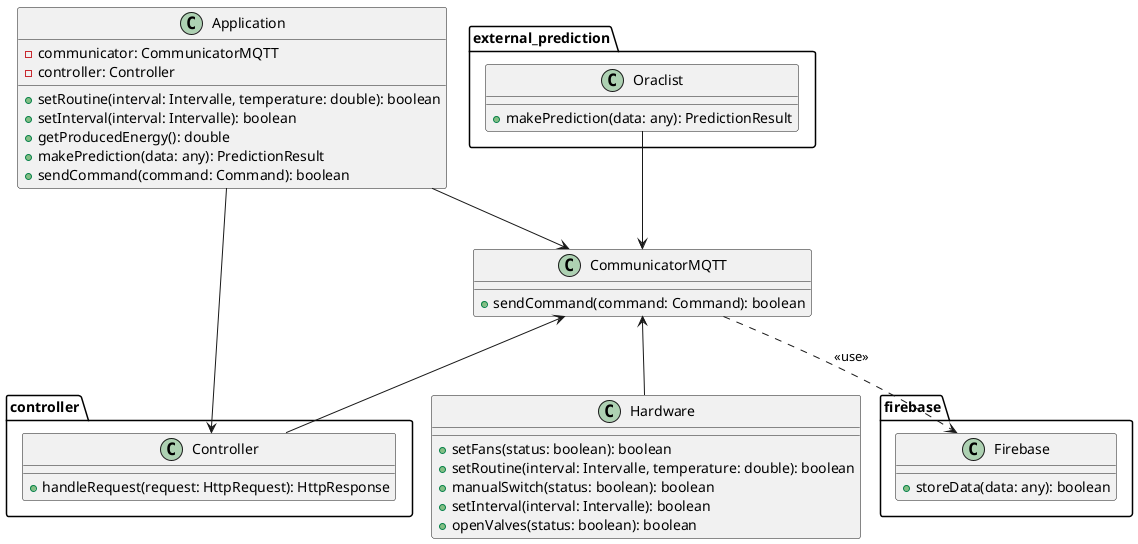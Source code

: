 @startuml

/'class Intervalle {
    - start: DateTime
    - end: DateTime
    + contains(datetime: DateTime): boolean
}

class Command {
    - type: CommandType
    - data: any
}

enum CommandType {
    TURN_ON
    TURN_OFF
    SET_TEMPERATURE
    SET_ROUTINE
    SET_INTERVAL
    OPEN_VALVES
    CLOSE_VALVES
}

class PredictionResult {
    - result: any
}'/

package firebase {
    class Firebase {
        + storeData(data: any): boolean
    }
}


class Hardware {
    + setFans(status: boolean): boolean
    + setRoutine(interval: Intervalle, temperature: double): boolean
    + manualSwitch(status: boolean): boolean
    + setInterval(interval: Intervalle): boolean
    + openValves(status: boolean): boolean
}

class Application {
'    - firebase: Firebase
'    - oraclist: Oraclist
    - communicator: CommunicatorMQTT
    - controller: Controller

    + setRoutine(interval: Intervalle, temperature: double): boolean
    + setInterval(interval: Intervalle): boolean
    + getProducedEnergy(): double
    + makePrediction(data: any): PredictionResult
    + sendCommand(command: Command): boolean
}

package external_prediction {
    class Oraclist {
        + makePrediction(data: any): PredictionResult
    }
}

package controller {
     class Controller {
         + handleRequest(request: HttpRequest): HttpResponse
     }
 }


class CommunicatorMQTT {
    + sendCommand(command: Command): boolean
}

Oraclist --> CommunicatorMQTT
Application --> CommunicatorMQTT
Application --> Controller

CommunicatorMQTT <-- Controller
CommunicatorMQTT <-- Hardware

CommunicatorMQTT ..> Firebase: <<use>>

/'Command -- CommandType'/

@enduml
